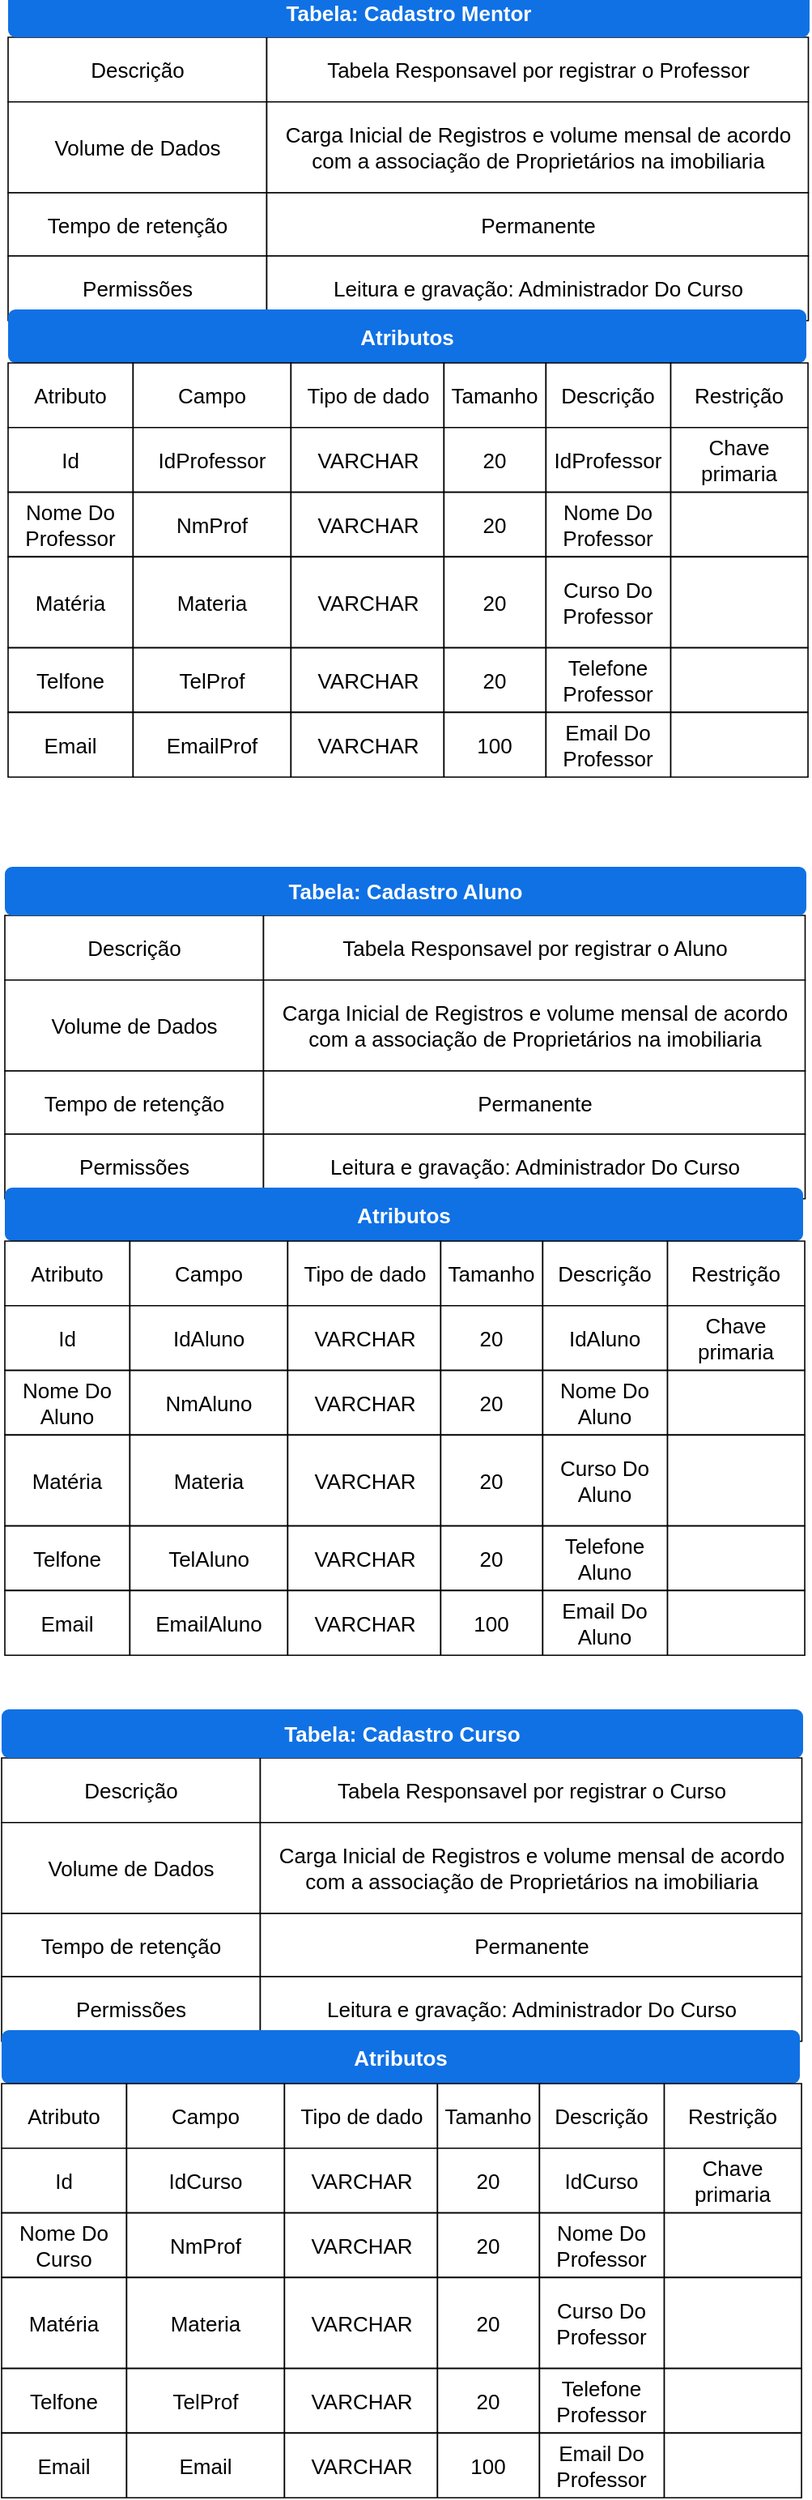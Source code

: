 <mxfile version="24.8.4">
  <diagram name="Página-1" id="PAXbhvuJeFWXxdjK3qno">
    <mxGraphModel dx="728" dy="392" grid="1" gridSize="10" guides="1" tooltips="1" connect="1" arrows="1" fold="1" page="1" pageScale="1" pageWidth="827" pageHeight="1169" math="0" shadow="0">
      <root>
        <mxCell id="0" />
        <mxCell id="1" parent="0" />
        <mxCell id="f3UsurF6tnfP4x0F-ZMV-2" value="" style="html=1;overflow=block;blockSpacing=1;whiteSpace=wrap;fontSize=13;align=left;spacing=3.8;verticalAlign=top;strokeColor=none;fillOpacity=0;rounded=1;absoluteArcSize=1;arcSize=9;fillColor=#ffffff;strokeWidth=0;lucidId=qW1h2og5B8as;" vertex="1" parent="1">
          <mxGeometry x="833" y="425" width="143" height="24" as="geometry" />
        </mxCell>
        <mxCell id="f3UsurF6tnfP4x0F-ZMV-3" value="" style="group;dropTarget=0;pointerEvents=0;html=1;" vertex="1" parent="1">
          <mxGeometry x="705" y="438" width="462" height="175" as="geometry" />
        </mxCell>
        <mxCell id="f3UsurF6tnfP4x0F-ZMV-4" value="Descrição" style="shape=partialRectangle;html=1;whiteSpace=wrap;connectable=0;fillColor=#ffffff;verticalAlign=middle;spacing=3.8;strokeWidth=0.8;fontSize=13;" vertex="1" parent="f3UsurF6tnfP4x0F-ZMV-3">
          <mxGeometry width="159.75" height="39.9" as="geometry" />
        </mxCell>
        <mxCell id="f3UsurF6tnfP4x0F-ZMV-5" value="Tabela Responsavel por registrar o Professor" style="shape=partialRectangle;html=1;whiteSpace=wrap;connectable=0;fillColor=#ffffff;verticalAlign=middle;spacing=3.8;strokeWidth=0.8;fontSize=13;" vertex="1" parent="f3UsurF6tnfP4x0F-ZMV-3">
          <mxGeometry x="159.75" width="334.5" height="39.9" as="geometry" />
        </mxCell>
        <mxCell id="f3UsurF6tnfP4x0F-ZMV-6" value="Volume de Dados" style="shape=partialRectangle;html=1;whiteSpace=wrap;connectable=0;fillColor=#ffffff;verticalAlign=middle;spacing=3.8;strokeWidth=0.8;fontSize=13;" vertex="1" parent="f3UsurF6tnfP4x0F-ZMV-3">
          <mxGeometry y="39.9" width="159.75" height="56.1" as="geometry" />
        </mxCell>
        <mxCell id="f3UsurF6tnfP4x0F-ZMV-7" value="Carga Inicial de Registros e volume mensal de acordo com a associação de Proprietários na imobiliaria" style="shape=partialRectangle;html=1;whiteSpace=wrap;connectable=0;fillColor=#ffffff;verticalAlign=middle;spacing=3.8;strokeWidth=0.8;fontSize=13;" vertex="1" parent="f3UsurF6tnfP4x0F-ZMV-3">
          <mxGeometry x="159.75" y="39.9" width="334.5" height="56.1" as="geometry" />
        </mxCell>
        <mxCell id="f3UsurF6tnfP4x0F-ZMV-8" value="Tempo de retenção" style="shape=partialRectangle;html=1;whiteSpace=wrap;connectable=0;fillColor=#ffffff;strokeOpacity=100;verticalAlign=middle;spacing=3.8;strokeWidth=0.8;fontSize=13;" vertex="1" parent="f3UsurF6tnfP4x0F-ZMV-3">
          <mxGeometry y="96" width="159.75" height="39" as="geometry" />
        </mxCell>
        <mxCell id="f3UsurF6tnfP4x0F-ZMV-9" value="Permanente" style="shape=partialRectangle;html=1;whiteSpace=wrap;connectable=0;fillColor=#ffffff;strokeOpacity=100;verticalAlign=middle;spacing=3.8;strokeWidth=0.8;fontSize=13;" vertex="1" parent="f3UsurF6tnfP4x0F-ZMV-3">
          <mxGeometry x="159.75" y="96" width="334.5" height="39" as="geometry" />
        </mxCell>
        <mxCell id="f3UsurF6tnfP4x0F-ZMV-10" value="Permissões" style="shape=partialRectangle;html=1;whiteSpace=wrap;connectable=0;fillColor=#ffffff;strokeOpacity=100;verticalAlign=middle;spacing=3.8;strokeWidth=0.8;fontSize=13;" vertex="1" parent="f3UsurF6tnfP4x0F-ZMV-3">
          <mxGeometry y="135" width="159.75" height="39.9" as="geometry" />
        </mxCell>
        <mxCell id="f3UsurF6tnfP4x0F-ZMV-11" value="Leitura e gravação: Administrador Do Curso" style="shape=partialRectangle;html=1;whiteSpace=wrap;connectable=0;fillColor=#ffffff;strokeOpacity=100;verticalAlign=middle;spacing=3.8;strokeWidth=0.8;fontSize=13;" vertex="1" parent="f3UsurF6tnfP4x0F-ZMV-3">
          <mxGeometry x="159.75" y="135" width="334.5" height="39.9" as="geometry" />
        </mxCell>
        <mxCell id="f3UsurF6tnfP4x0F-ZMV-12" value="Tabela: Cadastro Mentor" style="html=1;overflow=block;blockSpacing=1;whiteSpace=wrap;fontSize=13;fontColor=#ffffff;fontStyle=1;spacing=3.8;strokeColor=#unset;fillOpacity=100;rounded=1;absoluteArcSize=1;arcSize=9;fillColor=#1071e5;strokeWidth=NaN;lucidId=qW1hL0tGTbgu;" vertex="1" parent="1">
          <mxGeometry x="705" y="408" width="495" height="30" as="geometry" />
        </mxCell>
        <mxCell id="f3UsurF6tnfP4x0F-ZMV-13" value="Atributos" style="html=1;overflow=block;blockSpacing=1;whiteSpace=wrap;fontSize=13;fontColor=#ffffff;fontStyle=1;spacing=3.8;strokeColor=#unset;fillOpacity=100;rounded=1;absoluteArcSize=1;arcSize=9;fillColor=#1071e5;strokeWidth=NaN;lucidId=qW1hWsr51kTA;" vertex="1" parent="1">
          <mxGeometry x="705" y="606" width="493" height="33" as="geometry" />
        </mxCell>
        <mxCell id="f3UsurF6tnfP4x0F-ZMV-14" value="" style="group;dropTarget=0;pointerEvents=0;html=1;" vertex="1" parent="1">
          <mxGeometry x="705" y="639" width="462" height="200" as="geometry" />
        </mxCell>
        <mxCell id="f3UsurF6tnfP4x0F-ZMV-15" value="Atributo" style="shape=partialRectangle;html=1;whiteSpace=wrap;connectable=0;fillColor=#ffffff;verticalAlign=middle;spacing=3.8;strokeWidth=0.8;fontSize=13;" vertex="1" parent="f3UsurF6tnfP4x0F-ZMV-14">
          <mxGeometry width="77.213" height="39.9" as="geometry" />
        </mxCell>
        <mxCell id="f3UsurF6tnfP4x0F-ZMV-16" value="Campo" style="shape=partialRectangle;html=1;whiteSpace=wrap;connectable=0;fillColor=#ffffff;verticalAlign=middle;spacing=3.8;strokeWidth=0.8;fontSize=13;" vertex="1" parent="f3UsurF6tnfP4x0F-ZMV-14">
          <mxGeometry x="77.213" width="97.5" height="39.9" as="geometry" />
        </mxCell>
        <mxCell id="f3UsurF6tnfP4x0F-ZMV-17" value="Tipo de dado" style="shape=partialRectangle;html=1;whiteSpace=wrap;connectable=0;fillColor=#ffffff;verticalAlign=middle;spacing=3.8;strokeWidth=0.8;fontSize=13;" vertex="1" parent="f3UsurF6tnfP4x0F-ZMV-14">
          <mxGeometry x="174.713" width="94.5" height="39.9" as="geometry" />
        </mxCell>
        <mxCell id="f3UsurF6tnfP4x0F-ZMV-18" value="Tamanho" style="shape=partialRectangle;html=1;whiteSpace=wrap;connectable=0;fillColor=#ffffff;strokeOpacity=100;verticalAlign=middle;spacing=3.8;strokeWidth=0.8;fontSize=13;" vertex="1" parent="f3UsurF6tnfP4x0F-ZMV-14">
          <mxGeometry x="269.212" width="63" height="39.9" as="geometry" />
        </mxCell>
        <mxCell id="f3UsurF6tnfP4x0F-ZMV-19" value="Descrição" style="shape=partialRectangle;html=1;whiteSpace=wrap;connectable=0;fillColor=#ffffff;strokeOpacity=100;verticalAlign=middle;spacing=3.8;strokeWidth=0.8;fontSize=13;" vertex="1" parent="f3UsurF6tnfP4x0F-ZMV-14">
          <mxGeometry x="332.212" width="77.063" height="39.9" as="geometry" />
        </mxCell>
        <mxCell id="f3UsurF6tnfP4x0F-ZMV-20" value="Restrição" style="shape=partialRectangle;html=1;whiteSpace=wrap;connectable=0;fillColor=#ffffff;strokeOpacity=100;verticalAlign=middle;spacing=3.8;strokeWidth=0.8;fontSize=13;" vertex="1" parent="f3UsurF6tnfP4x0F-ZMV-14">
          <mxGeometry x="409.275" width="84.75" height="39.9" as="geometry" />
        </mxCell>
        <mxCell id="f3UsurF6tnfP4x0F-ZMV-21" value="Id" style="shape=partialRectangle;html=1;whiteSpace=wrap;connectable=0;fillColor=#ffffff;verticalAlign=middle;spacing=3.8;strokeWidth=0.8;fontSize=13;" vertex="1" parent="f3UsurF6tnfP4x0F-ZMV-14">
          <mxGeometry y="39.9" width="77.213" height="39.9" as="geometry" />
        </mxCell>
        <mxCell id="f3UsurF6tnfP4x0F-ZMV-22" value="IdProfessor" style="shape=partialRectangle;html=1;whiteSpace=wrap;connectable=0;fillColor=#ffffff;verticalAlign=middle;spacing=3.8;strokeWidth=0.8;fontSize=13;" vertex="1" parent="f3UsurF6tnfP4x0F-ZMV-14">
          <mxGeometry x="77.213" y="39.9" width="97.5" height="39.9" as="geometry" />
        </mxCell>
        <mxCell id="f3UsurF6tnfP4x0F-ZMV-23" value="VARCHAR" style="shape=partialRectangle;html=1;whiteSpace=wrap;connectable=0;fillColor=#ffffff;verticalAlign=middle;spacing=3.8;strokeWidth=0.8;fontSize=13;" vertex="1" parent="f3UsurF6tnfP4x0F-ZMV-14">
          <mxGeometry x="174.713" y="39.9" width="94.5" height="39.9" as="geometry" />
        </mxCell>
        <mxCell id="f3UsurF6tnfP4x0F-ZMV-24" value="20" style="shape=partialRectangle;html=1;whiteSpace=wrap;connectable=0;fillColor=#ffffff;strokeOpacity=100;verticalAlign=middle;spacing=3.8;strokeWidth=0.8;fontSize=13;" vertex="1" parent="f3UsurF6tnfP4x0F-ZMV-14">
          <mxGeometry x="269.212" y="39.9" width="63" height="39.9" as="geometry" />
        </mxCell>
        <mxCell id="f3UsurF6tnfP4x0F-ZMV-25" value="IdProfessor" style="shape=partialRectangle;html=1;whiteSpace=wrap;connectable=0;fillColor=#ffffff;strokeOpacity=100;verticalAlign=middle;spacing=3.8;strokeWidth=0.8;fontSize=13;" vertex="1" parent="f3UsurF6tnfP4x0F-ZMV-14">
          <mxGeometry x="332.212" y="39.9" width="77.063" height="39.9" as="geometry" />
        </mxCell>
        <mxCell id="f3UsurF6tnfP4x0F-ZMV-26" value="Chave primaria" style="shape=partialRectangle;html=1;whiteSpace=wrap;connectable=0;fillColor=#ffffff;strokeOpacity=100;verticalAlign=middle;spacing=3.8;strokeWidth=0.8;fontSize=13;" vertex="1" parent="f3UsurF6tnfP4x0F-ZMV-14">
          <mxGeometry x="409.275" y="39.9" width="84.75" height="39.9" as="geometry" />
        </mxCell>
        <mxCell id="f3UsurF6tnfP4x0F-ZMV-27" value="Nome Do Professor" style="shape=partialRectangle;html=1;whiteSpace=wrap;connectable=0;fillColor=#ffffff;strokeOpacity=100;verticalAlign=middle;spacing=3.8;strokeWidth=0.8;fontSize=13;" vertex="1" parent="f3UsurF6tnfP4x0F-ZMV-14">
          <mxGeometry y="79.8" width="77.213" height="39.9" as="geometry" />
        </mxCell>
        <mxCell id="f3UsurF6tnfP4x0F-ZMV-28" value="NmProf" style="shape=partialRectangle;html=1;whiteSpace=wrap;connectable=0;fillColor=#ffffff;strokeOpacity=100;verticalAlign=middle;spacing=3.8;strokeWidth=0.8;fontSize=13;" vertex="1" parent="f3UsurF6tnfP4x0F-ZMV-14">
          <mxGeometry x="77.213" y="79.8" width="97.5" height="39.9" as="geometry" />
        </mxCell>
        <mxCell id="f3UsurF6tnfP4x0F-ZMV-29" value="VARCHAR" style="shape=partialRectangle;html=1;whiteSpace=wrap;connectable=0;fillColor=#ffffff;strokeOpacity=100;verticalAlign=middle;spacing=3.8;strokeWidth=0.8;fontSize=13;" vertex="1" parent="f3UsurF6tnfP4x0F-ZMV-14">
          <mxGeometry x="174.713" y="79.8" width="94.5" height="39.9" as="geometry" />
        </mxCell>
        <mxCell id="f3UsurF6tnfP4x0F-ZMV-30" value="20" style="shape=partialRectangle;html=1;whiteSpace=wrap;connectable=0;fillColor=#ffffff;strokeOpacity=100;verticalAlign=middle;spacing=3.8;strokeWidth=0.8;fontSize=13;" vertex="1" parent="f3UsurF6tnfP4x0F-ZMV-14">
          <mxGeometry x="269.212" y="79.8" width="63" height="39.9" as="geometry" />
        </mxCell>
        <mxCell id="f3UsurF6tnfP4x0F-ZMV-31" value="Nome Do Professor" style="shape=partialRectangle;html=1;whiteSpace=wrap;connectable=0;fillColor=#ffffff;strokeOpacity=100;verticalAlign=middle;spacing=3.8;strokeWidth=0.8;fontSize=13;" vertex="1" parent="f3UsurF6tnfP4x0F-ZMV-14">
          <mxGeometry x="332.212" y="79.8" width="77.063" height="39.9" as="geometry" />
        </mxCell>
        <mxCell id="f3UsurF6tnfP4x0F-ZMV-32" value="" style="shape=partialRectangle;html=1;whiteSpace=wrap;connectable=0;fillColor=#ffffff;strokeOpacity=100;verticalAlign=middle;spacing=3.8;strokeWidth=0.8;fontSize=13;" vertex="1" parent="f3UsurF6tnfP4x0F-ZMV-14">
          <mxGeometry x="409.275" y="79.8" width="84.75" height="39.9" as="geometry" />
        </mxCell>
        <mxCell id="f3UsurF6tnfP4x0F-ZMV-33" value="Matéria " style="shape=partialRectangle;html=1;whiteSpace=wrap;connectable=0;fillColor=#ffffff;strokeOpacity=100;verticalAlign=middle;spacing=3.8;strokeWidth=0.8;fontSize=13;" vertex="1" parent="f3UsurF6tnfP4x0F-ZMV-14">
          <mxGeometry y="119.7" width="77.213" height="56.1" as="geometry" />
        </mxCell>
        <mxCell id="f3UsurF6tnfP4x0F-ZMV-34" value="Materia" style="shape=partialRectangle;html=1;whiteSpace=wrap;connectable=0;fillColor=#ffffff;strokeOpacity=100;verticalAlign=middle;spacing=3.8;strokeWidth=0.8;fontSize=13;" vertex="1" parent="f3UsurF6tnfP4x0F-ZMV-14">
          <mxGeometry x="77.213" y="119.7" width="97.5" height="56.1" as="geometry" />
        </mxCell>
        <mxCell id="f3UsurF6tnfP4x0F-ZMV-35" value="VARCHAR" style="shape=partialRectangle;html=1;whiteSpace=wrap;connectable=0;fillColor=#ffffff;strokeOpacity=100;verticalAlign=middle;spacing=3.8;strokeWidth=0.8;fontSize=13;" vertex="1" parent="f3UsurF6tnfP4x0F-ZMV-14">
          <mxGeometry x="174.713" y="119.7" width="94.5" height="56.1" as="geometry" />
        </mxCell>
        <mxCell id="f3UsurF6tnfP4x0F-ZMV-36" value="20" style="shape=partialRectangle;html=1;whiteSpace=wrap;connectable=0;fillColor=#ffffff;strokeOpacity=100;verticalAlign=middle;spacing=3.8;strokeWidth=0.8;fontSize=13;" vertex="1" parent="f3UsurF6tnfP4x0F-ZMV-14">
          <mxGeometry x="269.212" y="119.7" width="63" height="56.1" as="geometry" />
        </mxCell>
        <mxCell id="f3UsurF6tnfP4x0F-ZMV-37" value="Curso Do Professor" style="shape=partialRectangle;html=1;whiteSpace=wrap;connectable=0;fillColor=#ffffff;strokeOpacity=100;verticalAlign=middle;spacing=3.8;strokeWidth=0.8;fontSize=13;" vertex="1" parent="f3UsurF6tnfP4x0F-ZMV-14">
          <mxGeometry x="332.212" y="119.7" width="77.063" height="56.1" as="geometry" />
        </mxCell>
        <mxCell id="f3UsurF6tnfP4x0F-ZMV-38" value="" style="shape=partialRectangle;html=1;whiteSpace=wrap;connectable=0;fillColor=#ffffff;strokeOpacity=100;verticalAlign=middle;spacing=3.8;strokeWidth=0.8;fontSize=13;" vertex="1" parent="f3UsurF6tnfP4x0F-ZMV-14">
          <mxGeometry x="409.275" y="119.7" width="84.75" height="56.1" as="geometry" />
        </mxCell>
        <mxCell id="f3UsurF6tnfP4x0F-ZMV-39" value="Telfone" style="shape=partialRectangle;html=1;whiteSpace=wrap;connectable=0;fillColor=#ffffff;strokeOpacity=100;verticalAlign=middle;spacing=3.8;strokeWidth=0.8;fontSize=13;" vertex="1" parent="f3UsurF6tnfP4x0F-ZMV-14">
          <mxGeometry y="175.8" width="77.213" height="39.9" as="geometry" />
        </mxCell>
        <mxCell id="f3UsurF6tnfP4x0F-ZMV-40" value="TelProf" style="shape=partialRectangle;html=1;whiteSpace=wrap;connectable=0;fillColor=#ffffff;strokeOpacity=100;verticalAlign=middle;spacing=3.8;strokeWidth=0.8;fontSize=13;" vertex="1" parent="f3UsurF6tnfP4x0F-ZMV-14">
          <mxGeometry x="77.213" y="175.8" width="97.5" height="39.9" as="geometry" />
        </mxCell>
        <mxCell id="f3UsurF6tnfP4x0F-ZMV-41" value="VARCHAR" style="shape=partialRectangle;html=1;whiteSpace=wrap;connectable=0;fillColor=#ffffff;strokeOpacity=100;verticalAlign=middle;spacing=3.8;strokeWidth=0.8;fontSize=13;" vertex="1" parent="f3UsurF6tnfP4x0F-ZMV-14">
          <mxGeometry x="174.713" y="175.8" width="94.5" height="39.9" as="geometry" />
        </mxCell>
        <mxCell id="f3UsurF6tnfP4x0F-ZMV-42" value="20" style="shape=partialRectangle;html=1;whiteSpace=wrap;connectable=0;fillColor=#ffffff;strokeOpacity=100;verticalAlign=middle;spacing=3.8;strokeWidth=0.8;fontSize=13;" vertex="1" parent="f3UsurF6tnfP4x0F-ZMV-14">
          <mxGeometry x="269.212" y="175.8" width="63" height="39.9" as="geometry" />
        </mxCell>
        <mxCell id="f3UsurF6tnfP4x0F-ZMV-43" value="Telefone Professor" style="shape=partialRectangle;html=1;whiteSpace=wrap;connectable=0;fillColor=#ffffff;strokeOpacity=100;verticalAlign=middle;spacing=3.8;strokeWidth=0.8;fontSize=13;" vertex="1" parent="f3UsurF6tnfP4x0F-ZMV-14">
          <mxGeometry x="332.212" y="175.8" width="77.063" height="39.9" as="geometry" />
        </mxCell>
        <mxCell id="f3UsurF6tnfP4x0F-ZMV-44" value="" style="shape=partialRectangle;html=1;whiteSpace=wrap;connectable=0;fillColor=#ffffff;strokeOpacity=100;verticalAlign=middle;spacing=3.8;strokeWidth=0.8;fontSize=13;" vertex="1" parent="f3UsurF6tnfP4x0F-ZMV-14">
          <mxGeometry x="409.275" y="175.8" width="84.75" height="39.9" as="geometry" />
        </mxCell>
        <mxCell id="f3UsurF6tnfP4x0F-ZMV-45" value="Email" style="shape=partialRectangle;html=1;whiteSpace=wrap;connectable=0;fillColor=#ffffff;strokeOpacity=100;verticalAlign=middle;spacing=3.8;strokeWidth=0.8;fontSize=13;" vertex="1" parent="f3UsurF6tnfP4x0F-ZMV-14">
          <mxGeometry y="215.7" width="77.213" height="39.9" as="geometry" />
        </mxCell>
        <mxCell id="f3UsurF6tnfP4x0F-ZMV-46" value="EmailProf" style="shape=partialRectangle;html=1;whiteSpace=wrap;connectable=0;fillColor=#ffffff;strokeOpacity=100;verticalAlign=middle;spacing=3.8;strokeWidth=0.8;fontSize=13;" vertex="1" parent="f3UsurF6tnfP4x0F-ZMV-14">
          <mxGeometry x="77.213" y="215.7" width="97.5" height="39.9" as="geometry" />
        </mxCell>
        <mxCell id="f3UsurF6tnfP4x0F-ZMV-47" value="VARCHAR" style="shape=partialRectangle;html=1;whiteSpace=wrap;connectable=0;fillColor=#ffffff;strokeOpacity=100;verticalAlign=middle;spacing=3.8;strokeWidth=0.8;fontSize=13;" vertex="1" parent="f3UsurF6tnfP4x0F-ZMV-14">
          <mxGeometry x="174.713" y="215.7" width="94.5" height="39.9" as="geometry" />
        </mxCell>
        <mxCell id="f3UsurF6tnfP4x0F-ZMV-48" value="100" style="shape=partialRectangle;html=1;whiteSpace=wrap;connectable=0;fillColor=#ffffff;strokeOpacity=100;verticalAlign=middle;spacing=3.8;strokeWidth=0.8;fontSize=13;" vertex="1" parent="f3UsurF6tnfP4x0F-ZMV-14">
          <mxGeometry x="269.212" y="215.7" width="63" height="39.9" as="geometry" />
        </mxCell>
        <mxCell id="f3UsurF6tnfP4x0F-ZMV-49" value="Email Do Professor" style="shape=partialRectangle;html=1;whiteSpace=wrap;connectable=0;fillColor=#ffffff;strokeOpacity=100;verticalAlign=middle;spacing=3.8;strokeWidth=0.8;fontSize=13;" vertex="1" parent="f3UsurF6tnfP4x0F-ZMV-14">
          <mxGeometry x="332.212" y="215.7" width="77.063" height="39.9" as="geometry" />
        </mxCell>
        <mxCell id="f3UsurF6tnfP4x0F-ZMV-50" value="" style="shape=partialRectangle;html=1;whiteSpace=wrap;connectable=0;fillColor=#ffffff;strokeOpacity=100;verticalAlign=middle;spacing=3.8;strokeWidth=0.8;fontSize=13;" vertex="1" parent="f3UsurF6tnfP4x0F-ZMV-14">
          <mxGeometry x="409.275" y="215.7" width="84.75" height="39.9" as="geometry" />
        </mxCell>
        <mxCell id="f3UsurF6tnfP4x0F-ZMV-75" value="" style="html=1;overflow=block;blockSpacing=1;whiteSpace=wrap;fontSize=13;align=left;spacing=3.8;verticalAlign=top;strokeColor=none;fillOpacity=0;rounded=1;absoluteArcSize=1;arcSize=9;fillColor=#ffffff;strokeWidth=0;lucidId=qW1h2og5B8as;" vertex="1" parent="1">
          <mxGeometry x="831" y="967" width="143" height="24" as="geometry" />
        </mxCell>
        <mxCell id="f3UsurF6tnfP4x0F-ZMV-76" value="" style="group;dropTarget=0;pointerEvents=0;html=1;" vertex="1" parent="1">
          <mxGeometry x="703" y="980" width="462" height="175" as="geometry" />
        </mxCell>
        <mxCell id="f3UsurF6tnfP4x0F-ZMV-77" value="Descrição" style="shape=partialRectangle;html=1;whiteSpace=wrap;connectable=0;fillColor=#ffffff;verticalAlign=middle;spacing=3.8;strokeWidth=0.8;fontSize=13;" vertex="1" parent="f3UsurF6tnfP4x0F-ZMV-76">
          <mxGeometry width="159.75" height="39.9" as="geometry" />
        </mxCell>
        <mxCell id="f3UsurF6tnfP4x0F-ZMV-78" value="Tabela Responsavel por registrar o Aluno" style="shape=partialRectangle;html=1;whiteSpace=wrap;connectable=0;fillColor=#ffffff;verticalAlign=middle;spacing=3.8;strokeWidth=0.8;fontSize=13;" vertex="1" parent="f3UsurF6tnfP4x0F-ZMV-76">
          <mxGeometry x="159.75" width="334.5" height="39.9" as="geometry" />
        </mxCell>
        <mxCell id="f3UsurF6tnfP4x0F-ZMV-79" value="Volume de Dados" style="shape=partialRectangle;html=1;whiteSpace=wrap;connectable=0;fillColor=#ffffff;verticalAlign=middle;spacing=3.8;strokeWidth=0.8;fontSize=13;" vertex="1" parent="f3UsurF6tnfP4x0F-ZMV-76">
          <mxGeometry y="39.9" width="159.75" height="56.1" as="geometry" />
        </mxCell>
        <mxCell id="f3UsurF6tnfP4x0F-ZMV-80" value="Carga Inicial de Registros e volume mensal de acordo com a associação de Proprietários na imobiliaria" style="shape=partialRectangle;html=1;whiteSpace=wrap;connectable=0;fillColor=#ffffff;verticalAlign=middle;spacing=3.8;strokeWidth=0.8;fontSize=13;" vertex="1" parent="f3UsurF6tnfP4x0F-ZMV-76">
          <mxGeometry x="159.75" y="39.9" width="334.5" height="56.1" as="geometry" />
        </mxCell>
        <mxCell id="f3UsurF6tnfP4x0F-ZMV-81" value="Tempo de retenção" style="shape=partialRectangle;html=1;whiteSpace=wrap;connectable=0;fillColor=#ffffff;strokeOpacity=100;verticalAlign=middle;spacing=3.8;strokeWidth=0.8;fontSize=13;" vertex="1" parent="f3UsurF6tnfP4x0F-ZMV-76">
          <mxGeometry y="96" width="159.75" height="39" as="geometry" />
        </mxCell>
        <mxCell id="f3UsurF6tnfP4x0F-ZMV-82" value="Permanente" style="shape=partialRectangle;html=1;whiteSpace=wrap;connectable=0;fillColor=#ffffff;strokeOpacity=100;verticalAlign=middle;spacing=3.8;strokeWidth=0.8;fontSize=13;" vertex="1" parent="f3UsurF6tnfP4x0F-ZMV-76">
          <mxGeometry x="159.75" y="96" width="334.5" height="39" as="geometry" />
        </mxCell>
        <mxCell id="f3UsurF6tnfP4x0F-ZMV-83" value="Permissões" style="shape=partialRectangle;html=1;whiteSpace=wrap;connectable=0;fillColor=#ffffff;strokeOpacity=100;verticalAlign=middle;spacing=3.8;strokeWidth=0.8;fontSize=13;" vertex="1" parent="f3UsurF6tnfP4x0F-ZMV-76">
          <mxGeometry y="135" width="159.75" height="39.9" as="geometry" />
        </mxCell>
        <mxCell id="f3UsurF6tnfP4x0F-ZMV-84" value="Leitura e gravação: Administrador Do Curso" style="shape=partialRectangle;html=1;whiteSpace=wrap;connectable=0;fillColor=#ffffff;strokeOpacity=100;verticalAlign=middle;spacing=3.8;strokeWidth=0.8;fontSize=13;" vertex="1" parent="f3UsurF6tnfP4x0F-ZMV-76">
          <mxGeometry x="159.75" y="135" width="334.5" height="39.9" as="geometry" />
        </mxCell>
        <mxCell id="f3UsurF6tnfP4x0F-ZMV-85" value="Tabela: Cadastro Aluno" style="html=1;overflow=block;blockSpacing=1;whiteSpace=wrap;fontSize=13;fontColor=#ffffff;fontStyle=1;spacing=3.8;strokeColor=#unset;fillOpacity=100;rounded=1;absoluteArcSize=1;arcSize=9;fillColor=#1071e5;strokeWidth=NaN;lucidId=qW1hL0tGTbgu;" vertex="1" parent="1">
          <mxGeometry x="703" y="950" width="495" height="30" as="geometry" />
        </mxCell>
        <mxCell id="f3UsurF6tnfP4x0F-ZMV-86" value="Atributos" style="html=1;overflow=block;blockSpacing=1;whiteSpace=wrap;fontSize=13;fontColor=#ffffff;fontStyle=1;spacing=3.8;strokeColor=#unset;fillOpacity=100;rounded=1;absoluteArcSize=1;arcSize=9;fillColor=#1071e5;strokeWidth=NaN;lucidId=qW1hWsr51kTA;" vertex="1" parent="1">
          <mxGeometry x="703" y="1148" width="493" height="33" as="geometry" />
        </mxCell>
        <mxCell id="f3UsurF6tnfP4x0F-ZMV-87" value="" style="group;dropTarget=0;pointerEvents=0;html=1;" vertex="1" parent="1">
          <mxGeometry x="703" y="1181" width="462" height="200" as="geometry" />
        </mxCell>
        <mxCell id="f3UsurF6tnfP4x0F-ZMV-88" value="Atributo" style="shape=partialRectangle;html=1;whiteSpace=wrap;connectable=0;fillColor=#ffffff;verticalAlign=middle;spacing=3.8;strokeWidth=0.8;fontSize=13;" vertex="1" parent="f3UsurF6tnfP4x0F-ZMV-87">
          <mxGeometry width="77.213" height="39.9" as="geometry" />
        </mxCell>
        <mxCell id="f3UsurF6tnfP4x0F-ZMV-89" value="Campo" style="shape=partialRectangle;html=1;whiteSpace=wrap;connectable=0;fillColor=#ffffff;verticalAlign=middle;spacing=3.8;strokeWidth=0.8;fontSize=13;" vertex="1" parent="f3UsurF6tnfP4x0F-ZMV-87">
          <mxGeometry x="77.213" width="97.5" height="39.9" as="geometry" />
        </mxCell>
        <mxCell id="f3UsurF6tnfP4x0F-ZMV-90" value="Tipo de dado" style="shape=partialRectangle;html=1;whiteSpace=wrap;connectable=0;fillColor=#ffffff;verticalAlign=middle;spacing=3.8;strokeWidth=0.8;fontSize=13;" vertex="1" parent="f3UsurF6tnfP4x0F-ZMV-87">
          <mxGeometry x="174.713" width="94.5" height="39.9" as="geometry" />
        </mxCell>
        <mxCell id="f3UsurF6tnfP4x0F-ZMV-91" value="Tamanho" style="shape=partialRectangle;html=1;whiteSpace=wrap;connectable=0;fillColor=#ffffff;strokeOpacity=100;verticalAlign=middle;spacing=3.8;strokeWidth=0.8;fontSize=13;" vertex="1" parent="f3UsurF6tnfP4x0F-ZMV-87">
          <mxGeometry x="269.212" width="63" height="39.9" as="geometry" />
        </mxCell>
        <mxCell id="f3UsurF6tnfP4x0F-ZMV-92" value="Descrição" style="shape=partialRectangle;html=1;whiteSpace=wrap;connectable=0;fillColor=#ffffff;strokeOpacity=100;verticalAlign=middle;spacing=3.8;strokeWidth=0.8;fontSize=13;" vertex="1" parent="f3UsurF6tnfP4x0F-ZMV-87">
          <mxGeometry x="332.212" width="77.063" height="39.9" as="geometry" />
        </mxCell>
        <mxCell id="f3UsurF6tnfP4x0F-ZMV-93" value="Restrição" style="shape=partialRectangle;html=1;whiteSpace=wrap;connectable=0;fillColor=#ffffff;strokeOpacity=100;verticalAlign=middle;spacing=3.8;strokeWidth=0.8;fontSize=13;" vertex="1" parent="f3UsurF6tnfP4x0F-ZMV-87">
          <mxGeometry x="409.275" width="84.75" height="39.9" as="geometry" />
        </mxCell>
        <mxCell id="f3UsurF6tnfP4x0F-ZMV-94" value="Id" style="shape=partialRectangle;html=1;whiteSpace=wrap;connectable=0;fillColor=#ffffff;verticalAlign=middle;spacing=3.8;strokeWidth=0.8;fontSize=13;" vertex="1" parent="f3UsurF6tnfP4x0F-ZMV-87">
          <mxGeometry y="39.9" width="77.213" height="39.9" as="geometry" />
        </mxCell>
        <mxCell id="f3UsurF6tnfP4x0F-ZMV-95" value="IdAluno" style="shape=partialRectangle;html=1;whiteSpace=wrap;connectable=0;fillColor=#ffffff;verticalAlign=middle;spacing=3.8;strokeWidth=0.8;fontSize=13;" vertex="1" parent="f3UsurF6tnfP4x0F-ZMV-87">
          <mxGeometry x="77.213" y="39.9" width="97.5" height="39.9" as="geometry" />
        </mxCell>
        <mxCell id="f3UsurF6tnfP4x0F-ZMV-96" value="VARCHAR" style="shape=partialRectangle;html=1;whiteSpace=wrap;connectable=0;fillColor=#ffffff;verticalAlign=middle;spacing=3.8;strokeWidth=0.8;fontSize=13;" vertex="1" parent="f3UsurF6tnfP4x0F-ZMV-87">
          <mxGeometry x="174.713" y="39.9" width="94.5" height="39.9" as="geometry" />
        </mxCell>
        <mxCell id="f3UsurF6tnfP4x0F-ZMV-97" value="20" style="shape=partialRectangle;html=1;whiteSpace=wrap;connectable=0;fillColor=#ffffff;strokeOpacity=100;verticalAlign=middle;spacing=3.8;strokeWidth=0.8;fontSize=13;" vertex="1" parent="f3UsurF6tnfP4x0F-ZMV-87">
          <mxGeometry x="269.212" y="39.9" width="63" height="39.9" as="geometry" />
        </mxCell>
        <mxCell id="f3UsurF6tnfP4x0F-ZMV-98" value="IdAluno" style="shape=partialRectangle;html=1;whiteSpace=wrap;connectable=0;fillColor=#ffffff;strokeOpacity=100;verticalAlign=middle;spacing=3.8;strokeWidth=0.8;fontSize=13;" vertex="1" parent="f3UsurF6tnfP4x0F-ZMV-87">
          <mxGeometry x="332.212" y="39.9" width="77.063" height="39.9" as="geometry" />
        </mxCell>
        <mxCell id="f3UsurF6tnfP4x0F-ZMV-99" value="Chave primaria" style="shape=partialRectangle;html=1;whiteSpace=wrap;connectable=0;fillColor=#ffffff;strokeOpacity=100;verticalAlign=middle;spacing=3.8;strokeWidth=0.8;fontSize=13;" vertex="1" parent="f3UsurF6tnfP4x0F-ZMV-87">
          <mxGeometry x="409.275" y="39.9" width="84.75" height="39.9" as="geometry" />
        </mxCell>
        <mxCell id="f3UsurF6tnfP4x0F-ZMV-100" value="Nome Do Aluno" style="shape=partialRectangle;html=1;whiteSpace=wrap;connectable=0;fillColor=#ffffff;strokeOpacity=100;verticalAlign=middle;spacing=3.8;strokeWidth=0.8;fontSize=13;" vertex="1" parent="f3UsurF6tnfP4x0F-ZMV-87">
          <mxGeometry y="79.8" width="77.213" height="39.9" as="geometry" />
        </mxCell>
        <mxCell id="f3UsurF6tnfP4x0F-ZMV-101" value="NmAluno" style="shape=partialRectangle;html=1;whiteSpace=wrap;connectable=0;fillColor=#ffffff;strokeOpacity=100;verticalAlign=middle;spacing=3.8;strokeWidth=0.8;fontSize=13;" vertex="1" parent="f3UsurF6tnfP4x0F-ZMV-87">
          <mxGeometry x="77.213" y="79.8" width="97.5" height="39.9" as="geometry" />
        </mxCell>
        <mxCell id="f3UsurF6tnfP4x0F-ZMV-102" value="VARCHAR" style="shape=partialRectangle;html=1;whiteSpace=wrap;connectable=0;fillColor=#ffffff;strokeOpacity=100;verticalAlign=middle;spacing=3.8;strokeWidth=0.8;fontSize=13;" vertex="1" parent="f3UsurF6tnfP4x0F-ZMV-87">
          <mxGeometry x="174.713" y="79.8" width="94.5" height="39.9" as="geometry" />
        </mxCell>
        <mxCell id="f3UsurF6tnfP4x0F-ZMV-103" value="20" style="shape=partialRectangle;html=1;whiteSpace=wrap;connectable=0;fillColor=#ffffff;strokeOpacity=100;verticalAlign=middle;spacing=3.8;strokeWidth=0.8;fontSize=13;" vertex="1" parent="f3UsurF6tnfP4x0F-ZMV-87">
          <mxGeometry x="269.212" y="79.8" width="63" height="39.9" as="geometry" />
        </mxCell>
        <mxCell id="f3UsurF6tnfP4x0F-ZMV-104" value="Nome Do Aluno" style="shape=partialRectangle;html=1;whiteSpace=wrap;connectable=0;fillColor=#ffffff;strokeOpacity=100;verticalAlign=middle;spacing=3.8;strokeWidth=0.8;fontSize=13;" vertex="1" parent="f3UsurF6tnfP4x0F-ZMV-87">
          <mxGeometry x="332.212" y="79.8" width="77.063" height="39.9" as="geometry" />
        </mxCell>
        <mxCell id="f3UsurF6tnfP4x0F-ZMV-105" value="" style="shape=partialRectangle;html=1;whiteSpace=wrap;connectable=0;fillColor=#ffffff;strokeOpacity=100;verticalAlign=middle;spacing=3.8;strokeWidth=0.8;fontSize=13;" vertex="1" parent="f3UsurF6tnfP4x0F-ZMV-87">
          <mxGeometry x="409.275" y="79.8" width="84.75" height="39.9" as="geometry" />
        </mxCell>
        <mxCell id="f3UsurF6tnfP4x0F-ZMV-106" value="Matéria " style="shape=partialRectangle;html=1;whiteSpace=wrap;connectable=0;fillColor=#ffffff;strokeOpacity=100;verticalAlign=middle;spacing=3.8;strokeWidth=0.8;fontSize=13;" vertex="1" parent="f3UsurF6tnfP4x0F-ZMV-87">
          <mxGeometry y="119.7" width="77.213" height="56.1" as="geometry" />
        </mxCell>
        <mxCell id="f3UsurF6tnfP4x0F-ZMV-107" value="Materia" style="shape=partialRectangle;html=1;whiteSpace=wrap;connectable=0;fillColor=#ffffff;strokeOpacity=100;verticalAlign=middle;spacing=3.8;strokeWidth=0.8;fontSize=13;" vertex="1" parent="f3UsurF6tnfP4x0F-ZMV-87">
          <mxGeometry x="77.213" y="119.7" width="97.5" height="56.1" as="geometry" />
        </mxCell>
        <mxCell id="f3UsurF6tnfP4x0F-ZMV-108" value="VARCHAR" style="shape=partialRectangle;html=1;whiteSpace=wrap;connectable=0;fillColor=#ffffff;strokeOpacity=100;verticalAlign=middle;spacing=3.8;strokeWidth=0.8;fontSize=13;" vertex="1" parent="f3UsurF6tnfP4x0F-ZMV-87">
          <mxGeometry x="174.713" y="119.7" width="94.5" height="56.1" as="geometry" />
        </mxCell>
        <mxCell id="f3UsurF6tnfP4x0F-ZMV-109" value="20" style="shape=partialRectangle;html=1;whiteSpace=wrap;connectable=0;fillColor=#ffffff;strokeOpacity=100;verticalAlign=middle;spacing=3.8;strokeWidth=0.8;fontSize=13;" vertex="1" parent="f3UsurF6tnfP4x0F-ZMV-87">
          <mxGeometry x="269.212" y="119.7" width="63" height="56.1" as="geometry" />
        </mxCell>
        <mxCell id="f3UsurF6tnfP4x0F-ZMV-110" value="Curso Do Aluno" style="shape=partialRectangle;html=1;whiteSpace=wrap;connectable=0;fillColor=#ffffff;strokeOpacity=100;verticalAlign=middle;spacing=3.8;strokeWidth=0.8;fontSize=13;" vertex="1" parent="f3UsurF6tnfP4x0F-ZMV-87">
          <mxGeometry x="332.212" y="119.7" width="77.063" height="56.1" as="geometry" />
        </mxCell>
        <mxCell id="f3UsurF6tnfP4x0F-ZMV-111" value="" style="shape=partialRectangle;html=1;whiteSpace=wrap;connectable=0;fillColor=#ffffff;strokeOpacity=100;verticalAlign=middle;spacing=3.8;strokeWidth=0.8;fontSize=13;" vertex="1" parent="f3UsurF6tnfP4x0F-ZMV-87">
          <mxGeometry x="409.275" y="119.7" width="84.75" height="56.1" as="geometry" />
        </mxCell>
        <mxCell id="f3UsurF6tnfP4x0F-ZMV-112" value="Telfone" style="shape=partialRectangle;html=1;whiteSpace=wrap;connectable=0;fillColor=#ffffff;strokeOpacity=100;verticalAlign=middle;spacing=3.8;strokeWidth=0.8;fontSize=13;" vertex="1" parent="f3UsurF6tnfP4x0F-ZMV-87">
          <mxGeometry y="175.8" width="77.213" height="39.9" as="geometry" />
        </mxCell>
        <mxCell id="f3UsurF6tnfP4x0F-ZMV-113" value="TelAluno" style="shape=partialRectangle;html=1;whiteSpace=wrap;connectable=0;fillColor=#ffffff;strokeOpacity=100;verticalAlign=middle;spacing=3.8;strokeWidth=0.8;fontSize=13;" vertex="1" parent="f3UsurF6tnfP4x0F-ZMV-87">
          <mxGeometry x="77.213" y="175.8" width="97.5" height="39.9" as="geometry" />
        </mxCell>
        <mxCell id="f3UsurF6tnfP4x0F-ZMV-114" value="VARCHAR" style="shape=partialRectangle;html=1;whiteSpace=wrap;connectable=0;fillColor=#ffffff;strokeOpacity=100;verticalAlign=middle;spacing=3.8;strokeWidth=0.8;fontSize=13;" vertex="1" parent="f3UsurF6tnfP4x0F-ZMV-87">
          <mxGeometry x="174.713" y="175.8" width="94.5" height="39.9" as="geometry" />
        </mxCell>
        <mxCell id="f3UsurF6tnfP4x0F-ZMV-115" value="20" style="shape=partialRectangle;html=1;whiteSpace=wrap;connectable=0;fillColor=#ffffff;strokeOpacity=100;verticalAlign=middle;spacing=3.8;strokeWidth=0.8;fontSize=13;" vertex="1" parent="f3UsurF6tnfP4x0F-ZMV-87">
          <mxGeometry x="269.212" y="175.8" width="63" height="39.9" as="geometry" />
        </mxCell>
        <mxCell id="f3UsurF6tnfP4x0F-ZMV-116" value="Telefone Aluno" style="shape=partialRectangle;html=1;whiteSpace=wrap;connectable=0;fillColor=#ffffff;strokeOpacity=100;verticalAlign=middle;spacing=3.8;strokeWidth=0.8;fontSize=13;" vertex="1" parent="f3UsurF6tnfP4x0F-ZMV-87">
          <mxGeometry x="332.212" y="175.8" width="77.063" height="39.9" as="geometry" />
        </mxCell>
        <mxCell id="f3UsurF6tnfP4x0F-ZMV-117" value="" style="shape=partialRectangle;html=1;whiteSpace=wrap;connectable=0;fillColor=#ffffff;strokeOpacity=100;verticalAlign=middle;spacing=3.8;strokeWidth=0.8;fontSize=13;" vertex="1" parent="f3UsurF6tnfP4x0F-ZMV-87">
          <mxGeometry x="409.275" y="175.8" width="84.75" height="39.9" as="geometry" />
        </mxCell>
        <mxCell id="f3UsurF6tnfP4x0F-ZMV-118" value="Email" style="shape=partialRectangle;html=1;whiteSpace=wrap;connectable=0;fillColor=#ffffff;strokeOpacity=100;verticalAlign=middle;spacing=3.8;strokeWidth=0.8;fontSize=13;" vertex="1" parent="f3UsurF6tnfP4x0F-ZMV-87">
          <mxGeometry y="215.7" width="77.213" height="39.9" as="geometry" />
        </mxCell>
        <mxCell id="f3UsurF6tnfP4x0F-ZMV-119" value="EmailAluno" style="shape=partialRectangle;html=1;whiteSpace=wrap;connectable=0;fillColor=#ffffff;strokeOpacity=100;verticalAlign=middle;spacing=3.8;strokeWidth=0.8;fontSize=13;" vertex="1" parent="f3UsurF6tnfP4x0F-ZMV-87">
          <mxGeometry x="77.213" y="215.7" width="97.5" height="39.9" as="geometry" />
        </mxCell>
        <mxCell id="f3UsurF6tnfP4x0F-ZMV-120" value="VARCHAR" style="shape=partialRectangle;html=1;whiteSpace=wrap;connectable=0;fillColor=#ffffff;strokeOpacity=100;verticalAlign=middle;spacing=3.8;strokeWidth=0.8;fontSize=13;" vertex="1" parent="f3UsurF6tnfP4x0F-ZMV-87">
          <mxGeometry x="174.713" y="215.7" width="94.5" height="39.9" as="geometry" />
        </mxCell>
        <mxCell id="f3UsurF6tnfP4x0F-ZMV-121" value="100" style="shape=partialRectangle;html=1;whiteSpace=wrap;connectable=0;fillColor=#ffffff;strokeOpacity=100;verticalAlign=middle;spacing=3.8;strokeWidth=0.8;fontSize=13;" vertex="1" parent="f3UsurF6tnfP4x0F-ZMV-87">
          <mxGeometry x="269.212" y="215.7" width="63" height="39.9" as="geometry" />
        </mxCell>
        <mxCell id="f3UsurF6tnfP4x0F-ZMV-122" value="Email Do Aluno" style="shape=partialRectangle;html=1;whiteSpace=wrap;connectable=0;fillColor=#ffffff;strokeOpacity=100;verticalAlign=middle;spacing=3.8;strokeWidth=0.8;fontSize=13;" vertex="1" parent="f3UsurF6tnfP4x0F-ZMV-87">
          <mxGeometry x="332.212" y="215.7" width="77.063" height="39.9" as="geometry" />
        </mxCell>
        <mxCell id="f3UsurF6tnfP4x0F-ZMV-123" value="" style="shape=partialRectangle;html=1;whiteSpace=wrap;connectable=0;fillColor=#ffffff;strokeOpacity=100;verticalAlign=middle;spacing=3.8;strokeWidth=0.8;fontSize=13;" vertex="1" parent="f3UsurF6tnfP4x0F-ZMV-87">
          <mxGeometry x="409.275" y="215.7" width="84.75" height="39.9" as="geometry" />
        </mxCell>
        <mxCell id="f3UsurF6tnfP4x0F-ZMV-124" value="" style="html=1;overflow=block;blockSpacing=1;whiteSpace=wrap;fontSize=13;align=left;spacing=3.8;verticalAlign=top;strokeColor=none;fillOpacity=0;rounded=1;absoluteArcSize=1;arcSize=9;fillColor=#ffffff;strokeWidth=0;lucidId=qW1h2og5B8as;" vertex="1" parent="1">
          <mxGeometry x="829" y="1487" width="143" height="24" as="geometry" />
        </mxCell>
        <mxCell id="f3UsurF6tnfP4x0F-ZMV-125" value="" style="group;dropTarget=0;pointerEvents=0;html=1;" vertex="1" parent="1">
          <mxGeometry x="701" y="1500" width="462" height="175" as="geometry" />
        </mxCell>
        <mxCell id="f3UsurF6tnfP4x0F-ZMV-126" value="Descrição" style="shape=partialRectangle;html=1;whiteSpace=wrap;connectable=0;fillColor=#ffffff;verticalAlign=middle;spacing=3.8;strokeWidth=0.8;fontSize=13;" vertex="1" parent="f3UsurF6tnfP4x0F-ZMV-125">
          <mxGeometry width="159.75" height="39.9" as="geometry" />
        </mxCell>
        <mxCell id="f3UsurF6tnfP4x0F-ZMV-127" value="Tabela Responsavel por registrar o Curso " style="shape=partialRectangle;html=1;whiteSpace=wrap;connectable=0;fillColor=#ffffff;verticalAlign=middle;spacing=3.8;strokeWidth=0.8;fontSize=13;" vertex="1" parent="f3UsurF6tnfP4x0F-ZMV-125">
          <mxGeometry x="159.75" width="334.5" height="39.9" as="geometry" />
        </mxCell>
        <mxCell id="f3UsurF6tnfP4x0F-ZMV-128" value="Volume de Dados" style="shape=partialRectangle;html=1;whiteSpace=wrap;connectable=0;fillColor=#ffffff;verticalAlign=middle;spacing=3.8;strokeWidth=0.8;fontSize=13;" vertex="1" parent="f3UsurF6tnfP4x0F-ZMV-125">
          <mxGeometry y="39.9" width="159.75" height="56.1" as="geometry" />
        </mxCell>
        <mxCell id="f3UsurF6tnfP4x0F-ZMV-129" value="Carga Inicial de Registros e volume mensal de acordo com a associação de Proprietários na imobiliaria" style="shape=partialRectangle;html=1;whiteSpace=wrap;connectable=0;fillColor=#ffffff;verticalAlign=middle;spacing=3.8;strokeWidth=0.8;fontSize=13;" vertex="1" parent="f3UsurF6tnfP4x0F-ZMV-125">
          <mxGeometry x="159.75" y="39.9" width="334.5" height="56.1" as="geometry" />
        </mxCell>
        <mxCell id="f3UsurF6tnfP4x0F-ZMV-130" value="Tempo de retenção" style="shape=partialRectangle;html=1;whiteSpace=wrap;connectable=0;fillColor=#ffffff;strokeOpacity=100;verticalAlign=middle;spacing=3.8;strokeWidth=0.8;fontSize=13;" vertex="1" parent="f3UsurF6tnfP4x0F-ZMV-125">
          <mxGeometry y="96" width="159.75" height="39" as="geometry" />
        </mxCell>
        <mxCell id="f3UsurF6tnfP4x0F-ZMV-131" value="Permanente" style="shape=partialRectangle;html=1;whiteSpace=wrap;connectable=0;fillColor=#ffffff;strokeOpacity=100;verticalAlign=middle;spacing=3.8;strokeWidth=0.8;fontSize=13;" vertex="1" parent="f3UsurF6tnfP4x0F-ZMV-125">
          <mxGeometry x="159.75" y="96" width="334.5" height="39" as="geometry" />
        </mxCell>
        <mxCell id="f3UsurF6tnfP4x0F-ZMV-132" value="Permissões" style="shape=partialRectangle;html=1;whiteSpace=wrap;connectable=0;fillColor=#ffffff;strokeOpacity=100;verticalAlign=middle;spacing=3.8;strokeWidth=0.8;fontSize=13;" vertex="1" parent="f3UsurF6tnfP4x0F-ZMV-125">
          <mxGeometry y="135" width="159.75" height="39.9" as="geometry" />
        </mxCell>
        <mxCell id="f3UsurF6tnfP4x0F-ZMV-133" value="Leitura e gravação: Administrador Do Curso" style="shape=partialRectangle;html=1;whiteSpace=wrap;connectable=0;fillColor=#ffffff;strokeOpacity=100;verticalAlign=middle;spacing=3.8;strokeWidth=0.8;fontSize=13;" vertex="1" parent="f3UsurF6tnfP4x0F-ZMV-125">
          <mxGeometry x="159.75" y="135" width="334.5" height="39.9" as="geometry" />
        </mxCell>
        <mxCell id="f3UsurF6tnfP4x0F-ZMV-134" value="Tabela: Cadastro Curso" style="html=1;overflow=block;blockSpacing=1;whiteSpace=wrap;fontSize=13;fontColor=#ffffff;fontStyle=1;spacing=3.8;strokeColor=#unset;fillOpacity=100;rounded=1;absoluteArcSize=1;arcSize=9;fillColor=#1071e5;strokeWidth=NaN;lucidId=qW1hL0tGTbgu;" vertex="1" parent="1">
          <mxGeometry x="701" y="1470" width="495" height="30" as="geometry" />
        </mxCell>
        <mxCell id="f3UsurF6tnfP4x0F-ZMV-135" value="Atributos" style="html=1;overflow=block;blockSpacing=1;whiteSpace=wrap;fontSize=13;fontColor=#ffffff;fontStyle=1;spacing=3.8;strokeColor=#unset;fillOpacity=100;rounded=1;absoluteArcSize=1;arcSize=9;fillColor=#1071e5;strokeWidth=NaN;lucidId=qW1hWsr51kTA;" vertex="1" parent="1">
          <mxGeometry x="701" y="1668" width="493" height="33" as="geometry" />
        </mxCell>
        <mxCell id="f3UsurF6tnfP4x0F-ZMV-136" value="" style="group;dropTarget=0;pointerEvents=0;html=1;" vertex="1" parent="1">
          <mxGeometry x="701" y="1701" width="462" height="200" as="geometry" />
        </mxCell>
        <mxCell id="f3UsurF6tnfP4x0F-ZMV-137" value="Atributo" style="shape=partialRectangle;html=1;whiteSpace=wrap;connectable=0;fillColor=#ffffff;verticalAlign=middle;spacing=3.8;strokeWidth=0.8;fontSize=13;" vertex="1" parent="f3UsurF6tnfP4x0F-ZMV-136">
          <mxGeometry width="77.213" height="39.9" as="geometry" />
        </mxCell>
        <mxCell id="f3UsurF6tnfP4x0F-ZMV-138" value="Campo" style="shape=partialRectangle;html=1;whiteSpace=wrap;connectable=0;fillColor=#ffffff;verticalAlign=middle;spacing=3.8;strokeWidth=0.8;fontSize=13;" vertex="1" parent="f3UsurF6tnfP4x0F-ZMV-136">
          <mxGeometry x="77.213" width="97.5" height="39.9" as="geometry" />
        </mxCell>
        <mxCell id="f3UsurF6tnfP4x0F-ZMV-139" value="Tipo de dado" style="shape=partialRectangle;html=1;whiteSpace=wrap;connectable=0;fillColor=#ffffff;verticalAlign=middle;spacing=3.8;strokeWidth=0.8;fontSize=13;" vertex="1" parent="f3UsurF6tnfP4x0F-ZMV-136">
          <mxGeometry x="174.713" width="94.5" height="39.9" as="geometry" />
        </mxCell>
        <mxCell id="f3UsurF6tnfP4x0F-ZMV-140" value="Tamanho" style="shape=partialRectangle;html=1;whiteSpace=wrap;connectable=0;fillColor=#ffffff;strokeOpacity=100;verticalAlign=middle;spacing=3.8;strokeWidth=0.8;fontSize=13;" vertex="1" parent="f3UsurF6tnfP4x0F-ZMV-136">
          <mxGeometry x="269.212" width="63" height="39.9" as="geometry" />
        </mxCell>
        <mxCell id="f3UsurF6tnfP4x0F-ZMV-141" value="Descrição" style="shape=partialRectangle;html=1;whiteSpace=wrap;connectable=0;fillColor=#ffffff;strokeOpacity=100;verticalAlign=middle;spacing=3.8;strokeWidth=0.8;fontSize=13;" vertex="1" parent="f3UsurF6tnfP4x0F-ZMV-136">
          <mxGeometry x="332.212" width="77.063" height="39.9" as="geometry" />
        </mxCell>
        <mxCell id="f3UsurF6tnfP4x0F-ZMV-142" value="Restrição" style="shape=partialRectangle;html=1;whiteSpace=wrap;connectable=0;fillColor=#ffffff;strokeOpacity=100;verticalAlign=middle;spacing=3.8;strokeWidth=0.8;fontSize=13;" vertex="1" parent="f3UsurF6tnfP4x0F-ZMV-136">
          <mxGeometry x="409.275" width="84.75" height="39.9" as="geometry" />
        </mxCell>
        <mxCell id="f3UsurF6tnfP4x0F-ZMV-143" value="Id" style="shape=partialRectangle;html=1;whiteSpace=wrap;connectable=0;fillColor=#ffffff;verticalAlign=middle;spacing=3.8;strokeWidth=0.8;fontSize=13;" vertex="1" parent="f3UsurF6tnfP4x0F-ZMV-136">
          <mxGeometry y="39.9" width="77.213" height="39.9" as="geometry" />
        </mxCell>
        <mxCell id="f3UsurF6tnfP4x0F-ZMV-144" value="IdCurso" style="shape=partialRectangle;html=1;whiteSpace=wrap;connectable=0;fillColor=#ffffff;verticalAlign=middle;spacing=3.8;strokeWidth=0.8;fontSize=13;" vertex="1" parent="f3UsurF6tnfP4x0F-ZMV-136">
          <mxGeometry x="77.213" y="39.9" width="97.5" height="39.9" as="geometry" />
        </mxCell>
        <mxCell id="f3UsurF6tnfP4x0F-ZMV-145" value="VARCHAR" style="shape=partialRectangle;html=1;whiteSpace=wrap;connectable=0;fillColor=#ffffff;verticalAlign=middle;spacing=3.8;strokeWidth=0.8;fontSize=13;" vertex="1" parent="f3UsurF6tnfP4x0F-ZMV-136">
          <mxGeometry x="174.713" y="39.9" width="94.5" height="39.9" as="geometry" />
        </mxCell>
        <mxCell id="f3UsurF6tnfP4x0F-ZMV-146" value="20" style="shape=partialRectangle;html=1;whiteSpace=wrap;connectable=0;fillColor=#ffffff;strokeOpacity=100;verticalAlign=middle;spacing=3.8;strokeWidth=0.8;fontSize=13;" vertex="1" parent="f3UsurF6tnfP4x0F-ZMV-136">
          <mxGeometry x="269.212" y="39.9" width="63" height="39.9" as="geometry" />
        </mxCell>
        <mxCell id="f3UsurF6tnfP4x0F-ZMV-147" value="IdCurso" style="shape=partialRectangle;html=1;whiteSpace=wrap;connectable=0;fillColor=#ffffff;strokeOpacity=100;verticalAlign=middle;spacing=3.8;strokeWidth=0.8;fontSize=13;" vertex="1" parent="f3UsurF6tnfP4x0F-ZMV-136">
          <mxGeometry x="332.212" y="39.9" width="77.063" height="39.9" as="geometry" />
        </mxCell>
        <mxCell id="f3UsurF6tnfP4x0F-ZMV-148" value="Chave primaria" style="shape=partialRectangle;html=1;whiteSpace=wrap;connectable=0;fillColor=#ffffff;strokeOpacity=100;verticalAlign=middle;spacing=3.8;strokeWidth=0.8;fontSize=13;" vertex="1" parent="f3UsurF6tnfP4x0F-ZMV-136">
          <mxGeometry x="409.275" y="39.9" width="84.75" height="39.9" as="geometry" />
        </mxCell>
        <mxCell id="f3UsurF6tnfP4x0F-ZMV-149" value="Nome Do Curso" style="shape=partialRectangle;html=1;whiteSpace=wrap;connectable=0;fillColor=#ffffff;strokeOpacity=100;verticalAlign=middle;spacing=3.8;strokeWidth=0.8;fontSize=13;" vertex="1" parent="f3UsurF6tnfP4x0F-ZMV-136">
          <mxGeometry y="79.8" width="77.213" height="39.9" as="geometry" />
        </mxCell>
        <mxCell id="f3UsurF6tnfP4x0F-ZMV-150" value="NmProf" style="shape=partialRectangle;html=1;whiteSpace=wrap;connectable=0;fillColor=#ffffff;strokeOpacity=100;verticalAlign=middle;spacing=3.8;strokeWidth=0.8;fontSize=13;" vertex="1" parent="f3UsurF6tnfP4x0F-ZMV-136">
          <mxGeometry x="77.213" y="79.8" width="97.5" height="39.9" as="geometry" />
        </mxCell>
        <mxCell id="f3UsurF6tnfP4x0F-ZMV-151" value="VARCHAR" style="shape=partialRectangle;html=1;whiteSpace=wrap;connectable=0;fillColor=#ffffff;strokeOpacity=100;verticalAlign=middle;spacing=3.8;strokeWidth=0.8;fontSize=13;" vertex="1" parent="f3UsurF6tnfP4x0F-ZMV-136">
          <mxGeometry x="174.713" y="79.8" width="94.5" height="39.9" as="geometry" />
        </mxCell>
        <mxCell id="f3UsurF6tnfP4x0F-ZMV-152" value="20" style="shape=partialRectangle;html=1;whiteSpace=wrap;connectable=0;fillColor=#ffffff;strokeOpacity=100;verticalAlign=middle;spacing=3.8;strokeWidth=0.8;fontSize=13;" vertex="1" parent="f3UsurF6tnfP4x0F-ZMV-136">
          <mxGeometry x="269.212" y="79.8" width="63" height="39.9" as="geometry" />
        </mxCell>
        <mxCell id="f3UsurF6tnfP4x0F-ZMV-153" value="Nome Do Professor" style="shape=partialRectangle;html=1;whiteSpace=wrap;connectable=0;fillColor=#ffffff;strokeOpacity=100;verticalAlign=middle;spacing=3.8;strokeWidth=0.8;fontSize=13;" vertex="1" parent="f3UsurF6tnfP4x0F-ZMV-136">
          <mxGeometry x="332.212" y="79.8" width="77.063" height="39.9" as="geometry" />
        </mxCell>
        <mxCell id="f3UsurF6tnfP4x0F-ZMV-154" value="" style="shape=partialRectangle;html=1;whiteSpace=wrap;connectable=0;fillColor=#ffffff;strokeOpacity=100;verticalAlign=middle;spacing=3.8;strokeWidth=0.8;fontSize=13;" vertex="1" parent="f3UsurF6tnfP4x0F-ZMV-136">
          <mxGeometry x="409.275" y="79.8" width="84.75" height="39.9" as="geometry" />
        </mxCell>
        <mxCell id="f3UsurF6tnfP4x0F-ZMV-155" value="Matéria " style="shape=partialRectangle;html=1;whiteSpace=wrap;connectable=0;fillColor=#ffffff;strokeOpacity=100;verticalAlign=middle;spacing=3.8;strokeWidth=0.8;fontSize=13;" vertex="1" parent="f3UsurF6tnfP4x0F-ZMV-136">
          <mxGeometry y="119.7" width="77.213" height="56.1" as="geometry" />
        </mxCell>
        <mxCell id="f3UsurF6tnfP4x0F-ZMV-156" value="Materia" style="shape=partialRectangle;html=1;whiteSpace=wrap;connectable=0;fillColor=#ffffff;strokeOpacity=100;verticalAlign=middle;spacing=3.8;strokeWidth=0.8;fontSize=13;" vertex="1" parent="f3UsurF6tnfP4x0F-ZMV-136">
          <mxGeometry x="77.213" y="119.7" width="97.5" height="56.1" as="geometry" />
        </mxCell>
        <mxCell id="f3UsurF6tnfP4x0F-ZMV-157" value="VARCHAR" style="shape=partialRectangle;html=1;whiteSpace=wrap;connectable=0;fillColor=#ffffff;strokeOpacity=100;verticalAlign=middle;spacing=3.8;strokeWidth=0.8;fontSize=13;" vertex="1" parent="f3UsurF6tnfP4x0F-ZMV-136">
          <mxGeometry x="174.713" y="119.7" width="94.5" height="56.1" as="geometry" />
        </mxCell>
        <mxCell id="f3UsurF6tnfP4x0F-ZMV-158" value="20" style="shape=partialRectangle;html=1;whiteSpace=wrap;connectable=0;fillColor=#ffffff;strokeOpacity=100;verticalAlign=middle;spacing=3.8;strokeWidth=0.8;fontSize=13;" vertex="1" parent="f3UsurF6tnfP4x0F-ZMV-136">
          <mxGeometry x="269.212" y="119.7" width="63" height="56.1" as="geometry" />
        </mxCell>
        <mxCell id="f3UsurF6tnfP4x0F-ZMV-159" value="Curso Do Professor" style="shape=partialRectangle;html=1;whiteSpace=wrap;connectable=0;fillColor=#ffffff;strokeOpacity=100;verticalAlign=middle;spacing=3.8;strokeWidth=0.8;fontSize=13;" vertex="1" parent="f3UsurF6tnfP4x0F-ZMV-136">
          <mxGeometry x="332.212" y="119.7" width="77.063" height="56.1" as="geometry" />
        </mxCell>
        <mxCell id="f3UsurF6tnfP4x0F-ZMV-160" value="" style="shape=partialRectangle;html=1;whiteSpace=wrap;connectable=0;fillColor=#ffffff;strokeOpacity=100;verticalAlign=middle;spacing=3.8;strokeWidth=0.8;fontSize=13;" vertex="1" parent="f3UsurF6tnfP4x0F-ZMV-136">
          <mxGeometry x="409.275" y="119.7" width="84.75" height="56.1" as="geometry" />
        </mxCell>
        <mxCell id="f3UsurF6tnfP4x0F-ZMV-161" value="Telfone" style="shape=partialRectangle;html=1;whiteSpace=wrap;connectable=0;fillColor=#ffffff;strokeOpacity=100;verticalAlign=middle;spacing=3.8;strokeWidth=0.8;fontSize=13;" vertex="1" parent="f3UsurF6tnfP4x0F-ZMV-136">
          <mxGeometry y="175.8" width="77.213" height="39.9" as="geometry" />
        </mxCell>
        <mxCell id="f3UsurF6tnfP4x0F-ZMV-162" value="TelProf" style="shape=partialRectangle;html=1;whiteSpace=wrap;connectable=0;fillColor=#ffffff;strokeOpacity=100;verticalAlign=middle;spacing=3.8;strokeWidth=0.8;fontSize=13;" vertex="1" parent="f3UsurF6tnfP4x0F-ZMV-136">
          <mxGeometry x="77.213" y="175.8" width="97.5" height="39.9" as="geometry" />
        </mxCell>
        <mxCell id="f3UsurF6tnfP4x0F-ZMV-163" value="VARCHAR" style="shape=partialRectangle;html=1;whiteSpace=wrap;connectable=0;fillColor=#ffffff;strokeOpacity=100;verticalAlign=middle;spacing=3.8;strokeWidth=0.8;fontSize=13;" vertex="1" parent="f3UsurF6tnfP4x0F-ZMV-136">
          <mxGeometry x="174.713" y="175.8" width="94.5" height="39.9" as="geometry" />
        </mxCell>
        <mxCell id="f3UsurF6tnfP4x0F-ZMV-164" value="20" style="shape=partialRectangle;html=1;whiteSpace=wrap;connectable=0;fillColor=#ffffff;strokeOpacity=100;verticalAlign=middle;spacing=3.8;strokeWidth=0.8;fontSize=13;" vertex="1" parent="f3UsurF6tnfP4x0F-ZMV-136">
          <mxGeometry x="269.212" y="175.8" width="63" height="39.9" as="geometry" />
        </mxCell>
        <mxCell id="f3UsurF6tnfP4x0F-ZMV-165" value="Telefone Professor" style="shape=partialRectangle;html=1;whiteSpace=wrap;connectable=0;fillColor=#ffffff;strokeOpacity=100;verticalAlign=middle;spacing=3.8;strokeWidth=0.8;fontSize=13;" vertex="1" parent="f3UsurF6tnfP4x0F-ZMV-136">
          <mxGeometry x="332.212" y="175.8" width="77.063" height="39.9" as="geometry" />
        </mxCell>
        <mxCell id="f3UsurF6tnfP4x0F-ZMV-166" value="" style="shape=partialRectangle;html=1;whiteSpace=wrap;connectable=0;fillColor=#ffffff;strokeOpacity=100;verticalAlign=middle;spacing=3.8;strokeWidth=0.8;fontSize=13;" vertex="1" parent="f3UsurF6tnfP4x0F-ZMV-136">
          <mxGeometry x="409.275" y="175.8" width="84.75" height="39.9" as="geometry" />
        </mxCell>
        <mxCell id="f3UsurF6tnfP4x0F-ZMV-167" value="Email" style="shape=partialRectangle;html=1;whiteSpace=wrap;connectable=0;fillColor=#ffffff;strokeOpacity=100;verticalAlign=middle;spacing=3.8;strokeWidth=0.8;fontSize=13;" vertex="1" parent="f3UsurF6tnfP4x0F-ZMV-136">
          <mxGeometry y="215.7" width="77.213" height="39.9" as="geometry" />
        </mxCell>
        <mxCell id="f3UsurF6tnfP4x0F-ZMV-168" value="Email" style="shape=partialRectangle;html=1;whiteSpace=wrap;connectable=0;fillColor=#ffffff;strokeOpacity=100;verticalAlign=middle;spacing=3.8;strokeWidth=0.8;fontSize=13;" vertex="1" parent="f3UsurF6tnfP4x0F-ZMV-136">
          <mxGeometry x="77.213" y="215.7" width="97.5" height="39.9" as="geometry" />
        </mxCell>
        <mxCell id="f3UsurF6tnfP4x0F-ZMV-169" value="VARCHAR" style="shape=partialRectangle;html=1;whiteSpace=wrap;connectable=0;fillColor=#ffffff;strokeOpacity=100;verticalAlign=middle;spacing=3.8;strokeWidth=0.8;fontSize=13;" vertex="1" parent="f3UsurF6tnfP4x0F-ZMV-136">
          <mxGeometry x="174.713" y="215.7" width="94.5" height="39.9" as="geometry" />
        </mxCell>
        <mxCell id="f3UsurF6tnfP4x0F-ZMV-170" value="100" style="shape=partialRectangle;html=1;whiteSpace=wrap;connectable=0;fillColor=#ffffff;strokeOpacity=100;verticalAlign=middle;spacing=3.8;strokeWidth=0.8;fontSize=13;" vertex="1" parent="f3UsurF6tnfP4x0F-ZMV-136">
          <mxGeometry x="269.212" y="215.7" width="63" height="39.9" as="geometry" />
        </mxCell>
        <mxCell id="f3UsurF6tnfP4x0F-ZMV-171" value="Email Do Professor" style="shape=partialRectangle;html=1;whiteSpace=wrap;connectable=0;fillColor=#ffffff;strokeOpacity=100;verticalAlign=middle;spacing=3.8;strokeWidth=0.8;fontSize=13;" vertex="1" parent="f3UsurF6tnfP4x0F-ZMV-136">
          <mxGeometry x="332.212" y="215.7" width="77.063" height="39.9" as="geometry" />
        </mxCell>
        <mxCell id="f3UsurF6tnfP4x0F-ZMV-172" value="" style="shape=partialRectangle;html=1;whiteSpace=wrap;connectable=0;fillColor=#ffffff;strokeOpacity=100;verticalAlign=middle;spacing=3.8;strokeWidth=0.8;fontSize=13;" vertex="1" parent="f3UsurF6tnfP4x0F-ZMV-136">
          <mxGeometry x="409.275" y="215.7" width="84.75" height="39.9" as="geometry" />
        </mxCell>
      </root>
    </mxGraphModel>
  </diagram>
</mxfile>

